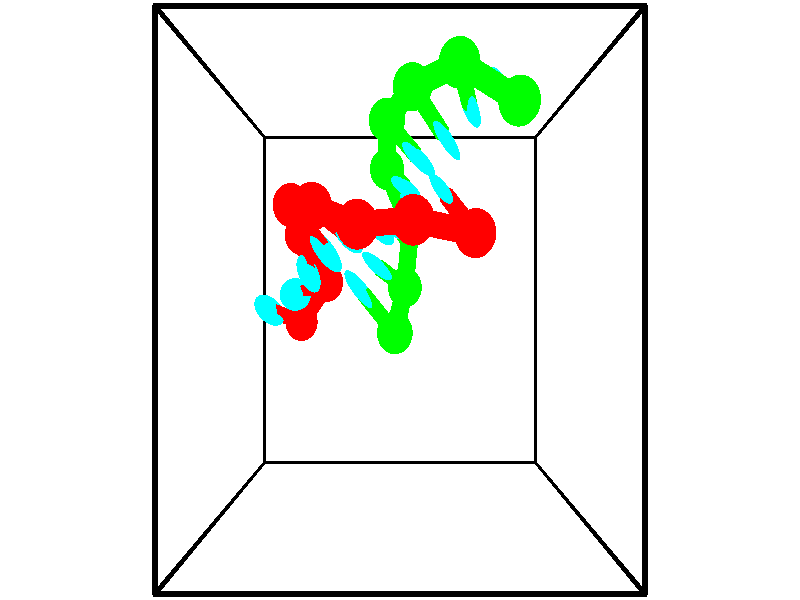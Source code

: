 // switches for output
#declare DRAW_BASES = 1; // possible values are 0, 1; only relevant for DNA ribbons
#declare DRAW_BASES_TYPE = 3; // possible values are 1, 2, 3; only relevant for DNA ribbons
#declare DRAW_FOG = 0; // set to 1 to enable fog

#include "colors.inc"

#include "transforms.inc"
background { rgb <1, 1, 1>}

#default {
   normal{
       ripples 0.25
       frequency 0.20
       turbulence 0.2
       lambda 5
   }
	finish {
		phong 0.1
		phong_size 40.
	}
}

// original window dimensions: 1024x640


// camera settings

camera {
	sky <-0, 1, 0>
	up <-0, 1, 0>
	right 1.6 * <1, 0, 0>
	location <2.5, 2.5, 11.1562>
	look_at <2.5, 2.5, 2.5>
	direction <0, 0, -8.6562>
	angle 67.0682
}


# declare cpy_camera_pos = <2.5, 2.5, 11.1562>;
# if (DRAW_FOG = 1)
fog {
	fog_type 2
	up vnormalize(cpy_camera_pos)
	color rgbt<1,1,1,0.3>
	distance 1e-5
	fog_alt 3e-3
	fog_offset 4
}
# end


// LIGHTS

# declare lum = 6;
global_settings {
	ambient_light rgb lum * <0.05, 0.05, 0.05>
	max_trace_level 15
}# declare cpy_direct_light_amount = 0.25;
light_source
{	1000 * <-1, -1, 1>,
	rgb lum * cpy_direct_light_amount
	parallel
}

light_source
{	1000 * <1, 1, -1>,
	rgb lum * cpy_direct_light_amount
	parallel
}

// strand 0

// nucleotide -1

// particle -1
sphere {
	<0.949876, 2.212090, 1.650355> 0.250000
	pigment { color rgbt <1,0,0,0> }
	no_shadow
}
cylinder {
	<0.734129, 2.304308, 1.974313>,  <0.604681, 2.359639, 2.168688>, 0.100000
	pigment { color rgbt <1,0,0,0> }
	no_shadow
}
cylinder {
	<0.734129, 2.304308, 1.974313>,  <0.949876, 2.212090, 1.650355>, 0.100000
	pigment { color rgbt <1,0,0,0> }
	no_shadow
}

// particle -1
sphere {
	<0.734129, 2.304308, 1.974313> 0.100000
	pigment { color rgbt <1,0,0,0> }
	no_shadow
}
sphere {
	0, 1
	scale<0.080000,0.200000,0.300000>
	matrix <0.804561, 0.424950, 0.414849,
		-0.248524, 0.875366, -0.414693,
		-0.539368, 0.230546, 0.809895,
		0.572318, 2.373472, 2.217281>
	pigment { color rgbt <0,1,1,0> }
	no_shadow
}
cylinder {
	<1.373381, 2.726355, 1.875526>,  <0.949876, 2.212090, 1.650355>, 0.130000
	pigment { color rgbt <1,0,0,0> }
	no_shadow
}

// nucleotide -1

// particle -1
sphere {
	<1.373381, 2.726355, 1.875526> 0.250000
	pigment { color rgbt <1,0,0,0> }
	no_shadow
}
cylinder {
	<1.156867, 2.635943, 2.199482>,  <1.026959, 2.581696, 2.393856>, 0.100000
	pigment { color rgbt <1,0,0,0> }
	no_shadow
}
cylinder {
	<1.156867, 2.635943, 2.199482>,  <1.373381, 2.726355, 1.875526>, 0.100000
	pigment { color rgbt <1,0,0,0> }
	no_shadow
}

// particle -1
sphere {
	<1.156867, 2.635943, 2.199482> 0.100000
	pigment { color rgbt <1,0,0,0> }
	no_shadow
}
sphere {
	0, 1
	scale<0.080000,0.200000,0.300000>
	matrix <0.740183, 0.328887, 0.586484,
		-0.398925, 0.916921, -0.010718,
		-0.541284, -0.226030, 0.809890,
		0.994482, 2.568134, 2.442449>
	pigment { color rgbt <0,1,1,0> }
	no_shadow
}
cylinder {
	<1.038515, 3.302758, 2.163989>,  <1.373381, 2.726355, 1.875526>, 0.130000
	pigment { color rgbt <1,0,0,0> }
	no_shadow
}

// nucleotide -1

// particle -1
sphere {
	<1.038515, 3.302758, 2.163989> 0.250000
	pigment { color rgbt <1,0,0,0> }
	no_shadow
}
cylinder {
	<1.136515, 3.023096, 2.432662>,  <1.195314, 2.855298, 2.593866>, 0.100000
	pigment { color rgbt <1,0,0,0> }
	no_shadow
}
cylinder {
	<1.136515, 3.023096, 2.432662>,  <1.038515, 3.302758, 2.163989>, 0.100000
	pigment { color rgbt <1,0,0,0> }
	no_shadow
}

// particle -1
sphere {
	<1.136515, 3.023096, 2.432662> 0.100000
	pigment { color rgbt <1,0,0,0> }
	no_shadow
}
sphere {
	0, 1
	scale<0.080000,0.200000,0.300000>
	matrix <0.677724, 0.618917, 0.397029,
		-0.693301, 0.357944, 0.625468,
		0.244998, -0.699155, 0.671683,
		1.210014, 2.813349, 2.634167>
	pigment { color rgbt <0,1,1,0> }
	no_shadow
}
cylinder {
	<1.017355, 3.577166, 2.915410>,  <1.038515, 3.302758, 2.163989>, 0.130000
	pigment { color rgbt <1,0,0,0> }
	no_shadow
}

// nucleotide -1

// particle -1
sphere {
	<1.017355, 3.577166, 2.915410> 0.250000
	pigment { color rgbt <1,0,0,0> }
	no_shadow
}
cylinder {
	<1.282241, 3.278702, 2.887929>,  <1.441172, 3.099624, 2.871440>, 0.100000
	pigment { color rgbt <1,0,0,0> }
	no_shadow
}
cylinder {
	<1.282241, 3.278702, 2.887929>,  <1.017355, 3.577166, 2.915410>, 0.100000
	pigment { color rgbt <1,0,0,0> }
	no_shadow
}

// particle -1
sphere {
	<1.282241, 3.278702, 2.887929> 0.100000
	pigment { color rgbt <1,0,0,0> }
	no_shadow
}
sphere {
	0, 1
	scale<0.080000,0.200000,0.300000>
	matrix <0.688509, 0.569734, 0.448729,
		-0.295681, -0.344457, 0.891023,
		0.662214, -0.746158, -0.068702,
		1.480905, 3.054855, 2.867318>
	pigment { color rgbt <0,1,1,0> }
	no_shadow
}
cylinder {
	<1.408184, 3.468932, 3.664641>,  <1.017355, 3.577166, 2.915410>, 0.130000
	pigment { color rgbt <1,0,0,0> }
	no_shadow
}

// nucleotide -1

// particle -1
sphere {
	<1.408184, 3.468932, 3.664641> 0.250000
	pigment { color rgbt <1,0,0,0> }
	no_shadow
}
cylinder {
	<1.639479, 3.325917, 3.371299>,  <1.778255, 3.240108, 3.195294>, 0.100000
	pigment { color rgbt <1,0,0,0> }
	no_shadow
}
cylinder {
	<1.639479, 3.325917, 3.371299>,  <1.408184, 3.468932, 3.664641>, 0.100000
	pigment { color rgbt <1,0,0,0> }
	no_shadow
}

// particle -1
sphere {
	<1.639479, 3.325917, 3.371299> 0.100000
	pigment { color rgbt <1,0,0,0> }
	no_shadow
}
sphere {
	0, 1
	scale<0.080000,0.200000,0.300000>
	matrix <0.801367, 0.417620, 0.428257,
		0.153145, -0.835320, 0.528003,
		0.578236, -0.357539, -0.733355,
		1.812950, 3.218655, 3.151292>
	pigment { color rgbt <0,1,1,0> }
	no_shadow
}
cylinder {
	<1.990921, 3.248884, 3.989624>,  <1.408184, 3.468932, 3.664641>, 0.130000
	pigment { color rgbt <1,0,0,0> }
	no_shadow
}

// nucleotide -1

// particle -1
sphere {
	<1.990921, 3.248884, 3.989624> 0.250000
	pigment { color rgbt <1,0,0,0> }
	no_shadow
}
cylinder {
	<2.144670, 3.255595, 3.620413>,  <2.236918, 3.259621, 3.398886>, 0.100000
	pigment { color rgbt <1,0,0,0> }
	no_shadow
}
cylinder {
	<2.144670, 3.255595, 3.620413>,  <1.990921, 3.248884, 3.989624>, 0.100000
	pigment { color rgbt <1,0,0,0> }
	no_shadow
}

// particle -1
sphere {
	<2.144670, 3.255595, 3.620413> 0.100000
	pigment { color rgbt <1,0,0,0> }
	no_shadow
}
sphere {
	0, 1
	scale<0.080000,0.200000,0.300000>
	matrix <0.764698, 0.554360, 0.328514,
		0.517201, -0.832108, 0.200251,
		0.384370, 0.016777, -0.923027,
		2.259981, 3.260628, 3.343505>
	pigment { color rgbt <0,1,1,0> }
	no_shadow
}
cylinder {
	<2.656743, 3.281524, 4.087512>,  <1.990921, 3.248884, 3.989624>, 0.130000
	pigment { color rgbt <1,0,0,0> }
	no_shadow
}

// nucleotide -1

// particle -1
sphere {
	<2.656743, 3.281524, 4.087512> 0.250000
	pigment { color rgbt <1,0,0,0> }
	no_shadow
}
cylinder {
	<2.649143, 3.404752, 3.707042>,  <2.644584, 3.478688, 3.478760>, 0.100000
	pigment { color rgbt <1,0,0,0> }
	no_shadow
}
cylinder {
	<2.649143, 3.404752, 3.707042>,  <2.656743, 3.281524, 4.087512>, 0.100000
	pigment { color rgbt <1,0,0,0> }
	no_shadow
}

// particle -1
sphere {
	<2.649143, 3.404752, 3.707042> 0.100000
	pigment { color rgbt <1,0,0,0> }
	no_shadow
}
sphere {
	0, 1
	scale<0.080000,0.200000,0.300000>
	matrix <0.784579, 0.594285, 0.176808,
		0.619738, -0.742912, -0.252995,
		-0.018998, 0.308069, -0.951174,
		2.643444, 3.497173, 3.421690>
	pigment { color rgbt <0,1,1,0> }
	no_shadow
}
cylinder {
	<3.406736, 3.170382, 3.891570>,  <2.656743, 3.281524, 4.087512>, 0.130000
	pigment { color rgbt <1,0,0,0> }
	no_shadow
}

// nucleotide -1

// particle -1
sphere {
	<3.406736, 3.170382, 3.891570> 0.250000
	pigment { color rgbt <1,0,0,0> }
	no_shadow
}
cylinder {
	<3.208258, 3.435652, 3.667432>,  <3.089170, 3.594815, 3.532949>, 0.100000
	pigment { color rgbt <1,0,0,0> }
	no_shadow
}
cylinder {
	<3.208258, 3.435652, 3.667432>,  <3.406736, 3.170382, 3.891570>, 0.100000
	pigment { color rgbt <1,0,0,0> }
	no_shadow
}

// particle -1
sphere {
	<3.208258, 3.435652, 3.667432> 0.100000
	pigment { color rgbt <1,0,0,0> }
	no_shadow
}
sphere {
	0, 1
	scale<0.080000,0.200000,0.300000>
	matrix <0.735646, 0.663915, 0.134323,
		0.461101, -0.345564, -0.817295,
		-0.496197, 0.663176, -0.560344,
		3.059399, 3.634605, 3.499328>
	pigment { color rgbt <0,1,1,0> }
	no_shadow
}
// strand 1

// nucleotide -1

// particle -1
sphere {
	<3.931601, 4.487967, 3.926989> 0.250000
	pigment { color rgbt <0,1,0,0> }
	no_shadow
}
cylinder {
	<3.847488, 4.679024, 3.585782>,  <3.797021, 4.793658, 3.381058>, 0.100000
	pigment { color rgbt <0,1,0,0> }
	no_shadow
}
cylinder {
	<3.847488, 4.679024, 3.585782>,  <3.931601, 4.487967, 3.926989>, 0.100000
	pigment { color rgbt <0,1,0,0> }
	no_shadow
}

// particle -1
sphere {
	<3.847488, 4.679024, 3.585782> 0.100000
	pigment { color rgbt <0,1,0,0> }
	no_shadow
}
sphere {
	0, 1
	scale<0.080000,0.200000,0.300000>
	matrix <-0.877368, -0.477114, -0.050874,
		-0.431286, 0.737712, 0.519397,
		-0.210281, 0.477643, -0.853018,
		3.784404, 4.822317, 3.329877>
	pigment { color rgbt <0,1,1,0> }
	no_shadow
}
cylinder {
	<3.211597, 4.869785, 3.928371>,  <3.931601, 4.487967, 3.926989>, 0.130000
	pigment { color rgbt <0,1,0,0> }
	no_shadow
}

// nucleotide -1

// particle -1
sphere {
	<3.211597, 4.869785, 3.928371> 0.250000
	pigment { color rgbt <0,1,0,0> }
	no_shadow
}
cylinder {
	<3.325417, 4.708792, 3.580339>,  <3.393708, 4.612195, 3.371520>, 0.100000
	pigment { color rgbt <0,1,0,0> }
	no_shadow
}
cylinder {
	<3.325417, 4.708792, 3.580339>,  <3.211597, 4.869785, 3.928371>, 0.100000
	pigment { color rgbt <0,1,0,0> }
	no_shadow
}

// particle -1
sphere {
	<3.325417, 4.708792, 3.580339> 0.100000
	pigment { color rgbt <0,1,0,0> }
	no_shadow
}
sphere {
	0, 1
	scale<0.080000,0.200000,0.300000>
	matrix <-0.823507, -0.567264, -0.006910,
		-0.490783, 0.718484, -0.492862,
		0.284548, -0.402484, -0.870080,
		3.410781, 4.588047, 3.319315>
	pigment { color rgbt <0,1,1,0> }
	no_shadow
}
cylinder {
	<2.658031, 4.759265, 3.476496>,  <3.211597, 4.869785, 3.928371>, 0.130000
	pigment { color rgbt <0,1,0,0> }
	no_shadow
}

// nucleotide -1

// particle -1
sphere {
	<2.658031, 4.759265, 3.476496> 0.250000
	pigment { color rgbt <0,1,0,0> }
	no_shadow
}
cylinder {
	<2.910343, 4.477087, 3.347213>,  <3.061730, 4.307780, 3.269644>, 0.100000
	pigment { color rgbt <0,1,0,0> }
	no_shadow
}
cylinder {
	<2.910343, 4.477087, 3.347213>,  <2.658031, 4.759265, 3.476496>, 0.100000
	pigment { color rgbt <0,1,0,0> }
	no_shadow
}

// particle -1
sphere {
	<2.910343, 4.477087, 3.347213> 0.100000
	pigment { color rgbt <0,1,0,0> }
	no_shadow
}
sphere {
	0, 1
	scale<0.080000,0.200000,0.300000>
	matrix <-0.775825, -0.581199, -0.245569,
		-0.014612, 0.405651, -0.913911,
		0.630779, -0.705446, -0.323207,
		3.099577, 4.265453, 3.250251>
	pigment { color rgbt <0,1,1,0> }
	no_shadow
}
cylinder {
	<2.318603, 4.571136, 2.807016>,  <2.658031, 4.759265, 3.476496>, 0.130000
	pigment { color rgbt <0,1,0,0> }
	no_shadow
}

// nucleotide -1

// particle -1
sphere {
	<2.318603, 4.571136, 2.807016> 0.250000
	pigment { color rgbt <0,1,0,0> }
	no_shadow
}
cylinder {
	<2.563610, 4.291641, 2.954849>,  <2.710614, 4.123944, 3.043548>, 0.100000
	pigment { color rgbt <0,1,0,0> }
	no_shadow
}
cylinder {
	<2.563610, 4.291641, 2.954849>,  <2.318603, 4.571136, 2.807016>, 0.100000
	pigment { color rgbt <0,1,0,0> }
	no_shadow
}

// particle -1
sphere {
	<2.563610, 4.291641, 2.954849> 0.100000
	pigment { color rgbt <0,1,0,0> }
	no_shadow
}
sphere {
	0, 1
	scale<0.080000,0.200000,0.300000>
	matrix <-0.577822, -0.714843, -0.393855,
		0.539393, 0.027691, -0.841599,
		0.612517, -0.698736, 0.369581,
		2.747365, 4.082020, 3.065723>
	pigment { color rgbt <0,1,1,0> }
	no_shadow
}
cylinder {
	<2.310734, 4.093707, 2.326616>,  <2.318603, 4.571136, 2.807016>, 0.130000
	pigment { color rgbt <0,1,0,0> }
	no_shadow
}

// nucleotide -1

// particle -1
sphere {
	<2.310734, 4.093707, 2.326616> 0.250000
	pigment { color rgbt <0,1,0,0> }
	no_shadow
}
cylinder {
	<2.464500, 3.913782, 2.649080>,  <2.556760, 3.805827, 2.842558>, 0.100000
	pigment { color rgbt <0,1,0,0> }
	no_shadow
}
cylinder {
	<2.464500, 3.913782, 2.649080>,  <2.310734, 4.093707, 2.326616>, 0.100000
	pigment { color rgbt <0,1,0,0> }
	no_shadow
}

// particle -1
sphere {
	<2.464500, 3.913782, 2.649080> 0.100000
	pigment { color rgbt <0,1,0,0> }
	no_shadow
}
sphere {
	0, 1
	scale<0.080000,0.200000,0.300000>
	matrix <-0.431889, -0.859430, -0.273589,
		0.815902, -0.243000, -0.524648,
		0.384416, -0.449812, 0.806159,
		2.579825, 3.778839, 2.890928>
	pigment { color rgbt <0,1,1,0> }
	no_shadow
}
cylinder {
	<2.659863, 3.402071, 2.116926>,  <2.310734, 4.093707, 2.326616>, 0.130000
	pigment { color rgbt <0,1,0,0> }
	no_shadow
}

// nucleotide -1

// particle -1
sphere {
	<2.659863, 3.402071, 2.116926> 0.250000
	pigment { color rgbt <0,1,0,0> }
	no_shadow
}
cylinder {
	<2.527927, 3.359938, 2.492182>,  <2.448766, 3.334657, 2.717337>, 0.100000
	pigment { color rgbt <0,1,0,0> }
	no_shadow
}
cylinder {
	<2.527927, 3.359938, 2.492182>,  <2.659863, 3.402071, 2.116926>, 0.100000
	pigment { color rgbt <0,1,0,0> }
	no_shadow
}

// particle -1
sphere {
	<2.527927, 3.359938, 2.492182> 0.100000
	pigment { color rgbt <0,1,0,0> }
	no_shadow
}
sphere {
	0, 1
	scale<0.080000,0.200000,0.300000>
	matrix <-0.510022, -0.816363, -0.270979,
		0.794407, -0.567853, 0.215547,
		-0.329840, -0.105334, 0.938142,
		2.428975, 3.328337, 2.773625>
	pigment { color rgbt <0,1,1,0> }
	no_shadow
}
cylinder {
	<2.572337, 2.655736, 2.193608>,  <2.659863, 3.402071, 2.116926>, 0.130000
	pigment { color rgbt <0,1,0,0> }
	no_shadow
}

// nucleotide -1

// particle -1
sphere {
	<2.572337, 2.655736, 2.193608> 0.250000
	pigment { color rgbt <0,1,0,0> }
	no_shadow
}
cylinder {
	<2.349396, 2.792645, 2.496186>,  <2.215631, 2.874790, 2.677732>, 0.100000
	pigment { color rgbt <0,1,0,0> }
	no_shadow
}
cylinder {
	<2.349396, 2.792645, 2.496186>,  <2.572337, 2.655736, 2.193608>, 0.100000
	pigment { color rgbt <0,1,0,0> }
	no_shadow
}

// particle -1
sphere {
	<2.349396, 2.792645, 2.496186> 0.100000
	pigment { color rgbt <0,1,0,0> }
	no_shadow
}
sphere {
	0, 1
	scale<0.080000,0.200000,0.300000>
	matrix <-0.644377, -0.752852, -0.134136,
		0.523579, -0.562196, 0.640157,
		-0.557354, 0.342272, 0.756444,
		2.182189, 2.895326, 2.723119>
	pigment { color rgbt <0,1,1,0> }
	no_shadow
}
cylinder {
	<2.427476, 2.116000, 2.679048>,  <2.572337, 2.655736, 2.193608>, 0.130000
	pigment { color rgbt <0,1,0,0> }
	no_shadow
}

// nucleotide -1

// particle -1
sphere {
	<2.427476, 2.116000, 2.679048> 0.250000
	pigment { color rgbt <0,1,0,0> }
	no_shadow
}
cylinder {
	<2.150799, 2.404579, 2.692152>,  <1.984792, 2.577727, 2.700014>, 0.100000
	pigment { color rgbt <0,1,0,0> }
	no_shadow
}
cylinder {
	<2.150799, 2.404579, 2.692152>,  <2.427476, 2.116000, 2.679048>, 0.100000
	pigment { color rgbt <0,1,0,0> }
	no_shadow
}

// particle -1
sphere {
	<2.150799, 2.404579, 2.692152> 0.100000
	pigment { color rgbt <0,1,0,0> }
	no_shadow
}
sphere {
	0, 1
	scale<0.080000,0.200000,0.300000>
	matrix <-0.702121, -0.661160, -0.264373,
		-0.169072, -0.205867, 0.963864,
		-0.691694, 0.721447, 0.032760,
		1.943291, 2.621013, 2.701980>
	pigment { color rgbt <0,1,1,0> }
	no_shadow
}
// box output
cylinder {
	<0.000000, 0.000000, 0.000000>,  <5.000000, 0.000000, 0.000000>, 0.025000
	pigment { color rgbt <0,0,0,0> }
	no_shadow
}
cylinder {
	<0.000000, 0.000000, 0.000000>,  <0.000000, 5.000000, 0.000000>, 0.025000
	pigment { color rgbt <0,0,0,0> }
	no_shadow
}
cylinder {
	<0.000000, 0.000000, 0.000000>,  <0.000000, 0.000000, 5.000000>, 0.025000
	pigment { color rgbt <0,0,0,0> }
	no_shadow
}
cylinder {
	<5.000000, 5.000000, 5.000000>,  <0.000000, 5.000000, 5.000000>, 0.025000
	pigment { color rgbt <0,0,0,0> }
	no_shadow
}
cylinder {
	<5.000000, 5.000000, 5.000000>,  <5.000000, 0.000000, 5.000000>, 0.025000
	pigment { color rgbt <0,0,0,0> }
	no_shadow
}
cylinder {
	<5.000000, 5.000000, 5.000000>,  <5.000000, 5.000000, 0.000000>, 0.025000
	pigment { color rgbt <0,0,0,0> }
	no_shadow
}
cylinder {
	<0.000000, 0.000000, 5.000000>,  <0.000000, 5.000000, 5.000000>, 0.025000
	pigment { color rgbt <0,0,0,0> }
	no_shadow
}
cylinder {
	<0.000000, 0.000000, 5.000000>,  <5.000000, 0.000000, 5.000000>, 0.025000
	pigment { color rgbt <0,0,0,0> }
	no_shadow
}
cylinder {
	<5.000000, 5.000000, 0.000000>,  <0.000000, 5.000000, 0.000000>, 0.025000
	pigment { color rgbt <0,0,0,0> }
	no_shadow
}
cylinder {
	<5.000000, 5.000000, 0.000000>,  <5.000000, 0.000000, 0.000000>, 0.025000
	pigment { color rgbt <0,0,0,0> }
	no_shadow
}
cylinder {
	<5.000000, 0.000000, 5.000000>,  <5.000000, 0.000000, 0.000000>, 0.025000
	pigment { color rgbt <0,0,0,0> }
	no_shadow
}
cylinder {
	<0.000000, 5.000000, 0.000000>,  <0.000000, 5.000000, 5.000000>, 0.025000
	pigment { color rgbt <0,0,0,0> }
	no_shadow
}
// end of box output
